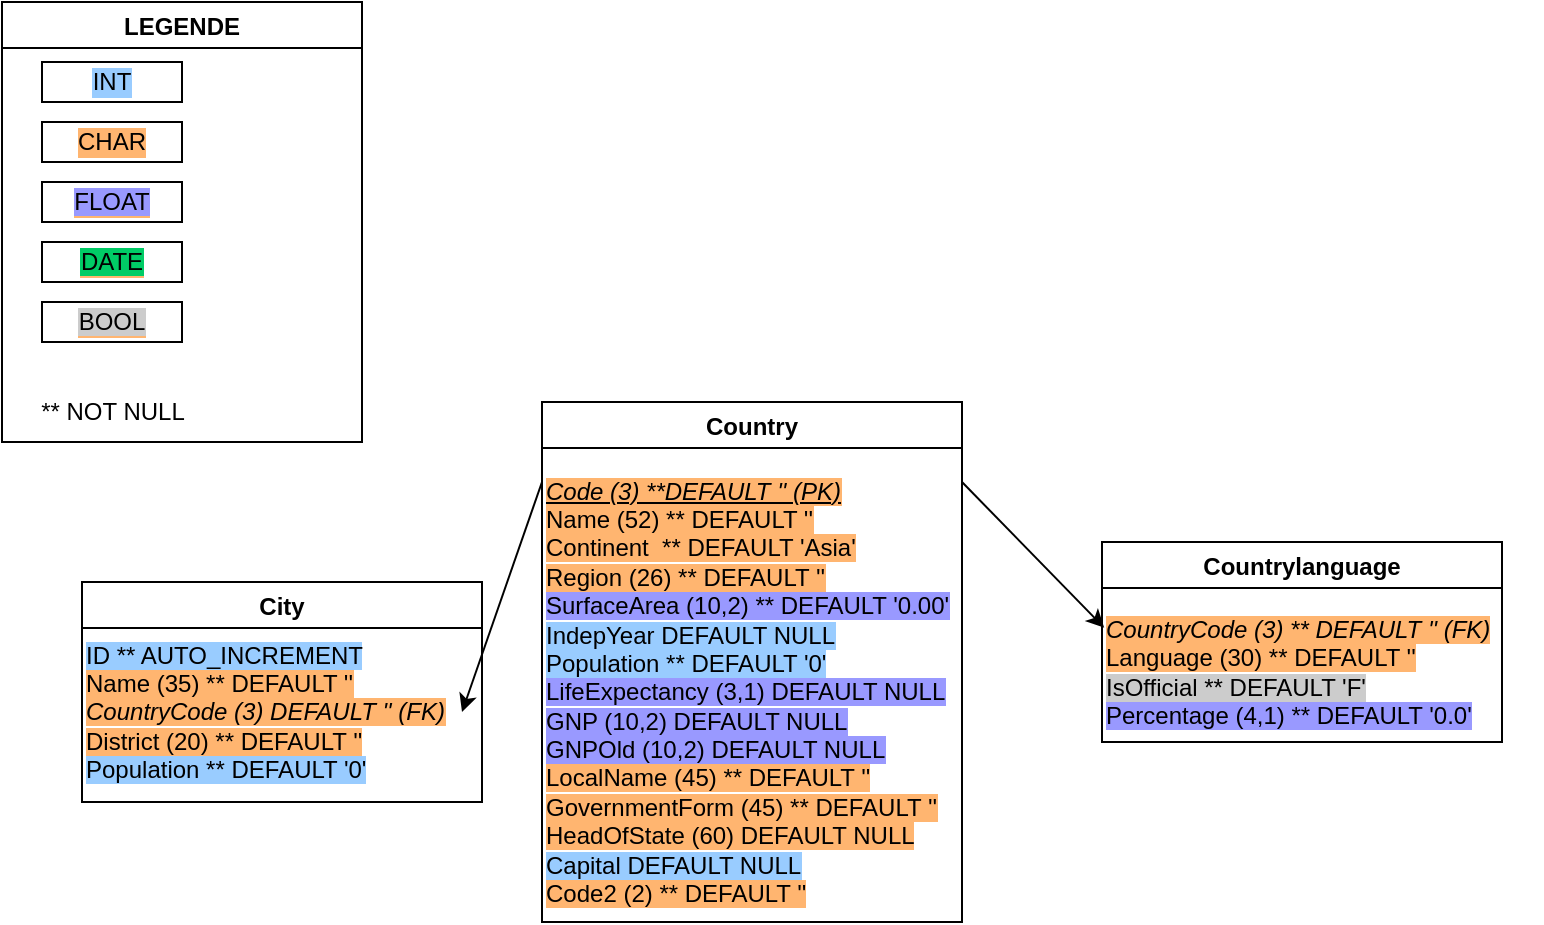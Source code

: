 <mxfile version="20.5.1" type="github">
  <diagram id="U7D3ccZj4Mjo8jZI7G2g" name="Page-1">
    <mxGraphModel dx="1413" dy="724" grid="1" gridSize="10" guides="1" tooltips="1" connect="1" arrows="1" fold="1" page="1" pageScale="1" pageWidth="827" pageHeight="1169" math="0" shadow="0">
      <root>
        <mxCell id="0" />
        <mxCell id="1" parent="0" />
        <mxCell id="t089BbJqni6KnfwQquC--13" value="LEGENDE" style="swimlane;labelBackgroundColor=#FFFFFF;" vertex="1" parent="1">
          <mxGeometry x="20" y="10" width="180" height="220" as="geometry" />
        </mxCell>
        <mxCell id="t089BbJqni6KnfwQquC--14" value="INT" style="rounded=0;whiteSpace=wrap;html=1;labelBackgroundColor=#99CCFF;" vertex="1" parent="t089BbJqni6KnfwQquC--13">
          <mxGeometry x="20" y="30" width="70" height="20" as="geometry" />
        </mxCell>
        <mxCell id="t089BbJqni6KnfwQquC--24" value="CHAR" style="rounded=0;whiteSpace=wrap;html=1;labelBackgroundColor=#FFB570;" vertex="1" parent="t089BbJqni6KnfwQquC--13">
          <mxGeometry x="20" y="60" width="70" height="20" as="geometry" />
        </mxCell>
        <mxCell id="t089BbJqni6KnfwQquC--27" value="&lt;span style=&quot;background-color: rgb(153, 153, 255);&quot;&gt;FLOAT&lt;/span&gt;" style="rounded=0;whiteSpace=wrap;html=1;labelBackgroundColor=#FFB570;" vertex="1" parent="t089BbJqni6KnfwQquC--13">
          <mxGeometry x="20" y="90" width="70" height="20" as="geometry" />
        </mxCell>
        <mxCell id="t089BbJqni6KnfwQquC--26" value="** NOT NULL" style="text;html=1;align=center;verticalAlign=middle;resizable=0;points=[];autosize=1;strokeColor=none;fillColor=none;" vertex="1" parent="t089BbJqni6KnfwQquC--13">
          <mxGeometry x="5" y="190" width="100" height="30" as="geometry" />
        </mxCell>
        <mxCell id="t089BbJqni6KnfwQquC--28" value="&lt;span style=&quot;background-color: rgb(0, 204, 102);&quot;&gt;DATE&lt;/span&gt;" style="rounded=0;whiteSpace=wrap;html=1;labelBackgroundColor=#FFB570;" vertex="1" parent="t089BbJqni6KnfwQquC--13">
          <mxGeometry x="20" y="120" width="70" height="20" as="geometry" />
        </mxCell>
        <mxCell id="t089BbJqni6KnfwQquC--30" value="&lt;span style=&quot;background-color: rgb(204, 204, 204);&quot;&gt;BOOL&lt;/span&gt;" style="rounded=0;whiteSpace=wrap;html=1;labelBackgroundColor=#FFB570;" vertex="1" parent="t089BbJqni6KnfwQquC--13">
          <mxGeometry x="20" y="150" width="70" height="20" as="geometry" />
        </mxCell>
        <mxCell id="t089BbJqni6KnfwQquC--19" value="Country" style="swimlane;labelBackgroundColor=#FFFFFF;" vertex="1" parent="1">
          <mxGeometry x="290" y="210" width="210" height="260" as="geometry" />
        </mxCell>
        <mxCell id="t089BbJqni6KnfwQquC--23" value="&lt;div&gt;&lt;span style=&quot;background-color: rgb(255, 181, 112);&quot;&gt;&lt;i style=&quot;&quot;&gt;&lt;u style=&quot;&quot;&gt;Code (3) **DEFAULT &#39;&#39; (PK)&lt;/u&gt;&lt;/i&gt;&lt;/span&gt;&lt;/div&gt;&lt;div&gt;&lt;span style=&quot;background-color: rgb(255, 181, 112);&quot;&gt;Name (52) ** DEFAULT &#39;&#39;&lt;/span&gt;&lt;/div&gt;&lt;div&gt;&lt;span style=&quot;background-color: rgb(255, 181, 112);&quot;&gt;Continent&amp;nbsp; ** DEFAULT &#39;Asia&#39;&lt;/span&gt;&lt;/div&gt;&lt;div&gt;&lt;span style=&quot;background-color: rgb(255, 181, 112);&quot;&gt;Region (26) ** DEFAULT &#39;&#39;&lt;/span&gt;&lt;/div&gt;&lt;div&gt;&lt;span style=&quot;background-color: rgb(153, 153, 255);&quot;&gt;SurfaceArea (10,2) ** DEFAULT &#39;0.00&#39;&lt;/span&gt;&lt;/div&gt;&lt;div&gt;&lt;span style=&quot;background-color: rgb(153, 204, 255);&quot;&gt;IndepYear DEFAULT NULL&lt;/span&gt;&lt;/div&gt;&lt;div&gt;&lt;span style=&quot;background-color: rgb(153, 204, 255);&quot;&gt;Population ** DEFAULT &#39;0&#39;&lt;/span&gt;&lt;/div&gt;&lt;div&gt;&lt;span style=&quot;background-color: rgb(153, 153, 255);&quot;&gt;LifeExpectancy (3,1) DEFAULT NULL&lt;/span&gt;&lt;/div&gt;&lt;div&gt;&lt;span style=&quot;background-color: rgb(153, 153, 255);&quot;&gt;GNP (10,2) DEFAULT NULL&lt;/span&gt;&lt;/div&gt;&lt;div&gt;&lt;span style=&quot;background-color: rgb(153, 153, 255);&quot;&gt;GNPOld (10,2) DEFAULT NULL&lt;/span&gt;&lt;/div&gt;&lt;div&gt;&lt;span style=&quot;background-color: rgb(255, 181, 112);&quot;&gt;LocalName (45) ** DEFAULT &#39;&#39;&lt;/span&gt;&lt;/div&gt;&lt;div&gt;&lt;span style=&quot;background-color: rgb(255, 181, 112);&quot;&gt;GovernmentForm (45) ** DEFAULT &#39;&#39;&lt;/span&gt;&lt;/div&gt;&lt;div&gt;&lt;span style=&quot;background-color: rgb(255, 181, 112);&quot;&gt;HeadOfState (60) DEFAULT NULL&lt;/span&gt;&lt;/div&gt;&lt;div&gt;&lt;span style=&quot;background-color: rgb(153, 204, 255);&quot;&gt;Capital DEFAULT NULL&lt;/span&gt;&lt;/div&gt;&lt;div&gt;&lt;span style=&quot;background-color: rgb(255, 181, 112);&quot;&gt;Code2 (2) ** DEFAULT &#39;&#39;&lt;/span&gt;&lt;/div&gt;" style="text;html=1;align=left;verticalAlign=middle;resizable=0;points=[];autosize=1;strokeColor=none;fillColor=none;" vertex="1" parent="t089BbJqni6KnfwQquC--19">
          <mxGeometry y="30" width="230" height="230" as="geometry" />
        </mxCell>
        <mxCell id="t089BbJqni6KnfwQquC--21" value="Countrylanguage" style="swimlane;labelBackgroundColor=#FFFFFF;" vertex="1" parent="1">
          <mxGeometry x="570" y="280" width="200" height="100" as="geometry" />
        </mxCell>
        <mxCell id="t089BbJqni6KnfwQquC--29" value="&lt;div&gt;&lt;span style=&quot;background-color: rgb(255, 181, 112);&quot;&gt;&lt;i&gt;CountryCode (3) ** DEFAULT &#39;&#39; (FK)&lt;/i&gt;&lt;/span&gt;&lt;/div&gt;&lt;div&gt;&lt;span style=&quot;background-color: rgb(255, 181, 112);&quot;&gt;Language (30) ** DEFAULT &#39;&#39;&lt;/span&gt;&lt;/div&gt;&lt;div&gt;&lt;span style=&quot;background-color: rgb(204, 204, 204);&quot;&gt;IsOfficial ** DEFAULT &#39;F&#39;&lt;/span&gt;&lt;/div&gt;&lt;div&gt;&lt;span style=&quot;background-color: rgb(153, 153, 255);&quot;&gt;Percentage (4,1) ** DEFAULT &#39;0.0&#39;&lt;/span&gt;&lt;/div&gt;" style="text;html=1;align=left;verticalAlign=middle;resizable=0;points=[];autosize=1;strokeColor=none;fillColor=none;" vertex="1" parent="t089BbJqni6KnfwQquC--21">
          <mxGeometry y="30" width="220" height="70" as="geometry" />
        </mxCell>
        <mxCell id="t089BbJqni6KnfwQquC--20" value="City" style="swimlane;labelBackgroundColor=#FFFFFF;" vertex="1" parent="1">
          <mxGeometry x="60" y="300" width="200" height="110" as="geometry" />
        </mxCell>
        <mxCell id="t089BbJqni6KnfwQquC--31" value="&lt;div&gt;&lt;span style=&quot;background-color: rgb(153, 204, 255);&quot;&gt;ID ** AUTO_INCREMENT&lt;/span&gt;&lt;/div&gt;&lt;div&gt;&lt;span style=&quot;background-color: rgb(255, 181, 112);&quot;&gt;Name (35) ** DEFAULT &#39;&#39;&lt;/span&gt;&lt;/div&gt;&lt;div&gt;&lt;span style=&quot;background-color: rgb(255, 181, 112);&quot;&gt;&lt;i&gt;CountryCode (3) DEFAULT &#39;&#39; (FK)&lt;/i&gt;&lt;/span&gt;&lt;/div&gt;&lt;div&gt;&lt;span style=&quot;background-color: rgb(255, 181, 112);&quot;&gt;District (20) ** DEFAULT &#39;&#39;&lt;/span&gt;&lt;/div&gt;&lt;div&gt;&lt;span style=&quot;background-color: rgb(153, 204, 255);&quot;&gt;Population ** DEFAULT &#39;0&#39;&lt;/span&gt;&lt;/div&gt;" style="text;html=1;align=left;verticalAlign=middle;resizable=0;points=[];autosize=1;strokeColor=none;fillColor=none;" vertex="1" parent="t089BbJqni6KnfwQquC--20">
          <mxGeometry y="20" width="200" height="90" as="geometry" />
        </mxCell>
        <mxCell id="t089BbJqni6KnfwQquC--32" value="" style="endArrow=classic;html=1;rounded=0;" edge="1" parent="1">
          <mxGeometry width="50" height="50" relative="1" as="geometry">
            <mxPoint x="290" y="250" as="sourcePoint" />
            <mxPoint x="250" y="365" as="targetPoint" />
          </mxGeometry>
        </mxCell>
        <mxCell id="t089BbJqni6KnfwQquC--33" value="" style="endArrow=classic;html=1;rounded=0;entryX=0.005;entryY=0.184;entryDx=0;entryDy=0;entryPerimeter=0;" edge="1" parent="1" target="t089BbJqni6KnfwQquC--29">
          <mxGeometry width="50" height="50" relative="1" as="geometry">
            <mxPoint x="500" y="250" as="sourcePoint" />
            <mxPoint x="520" y="230" as="targetPoint" />
          </mxGeometry>
        </mxCell>
      </root>
    </mxGraphModel>
  </diagram>
</mxfile>
